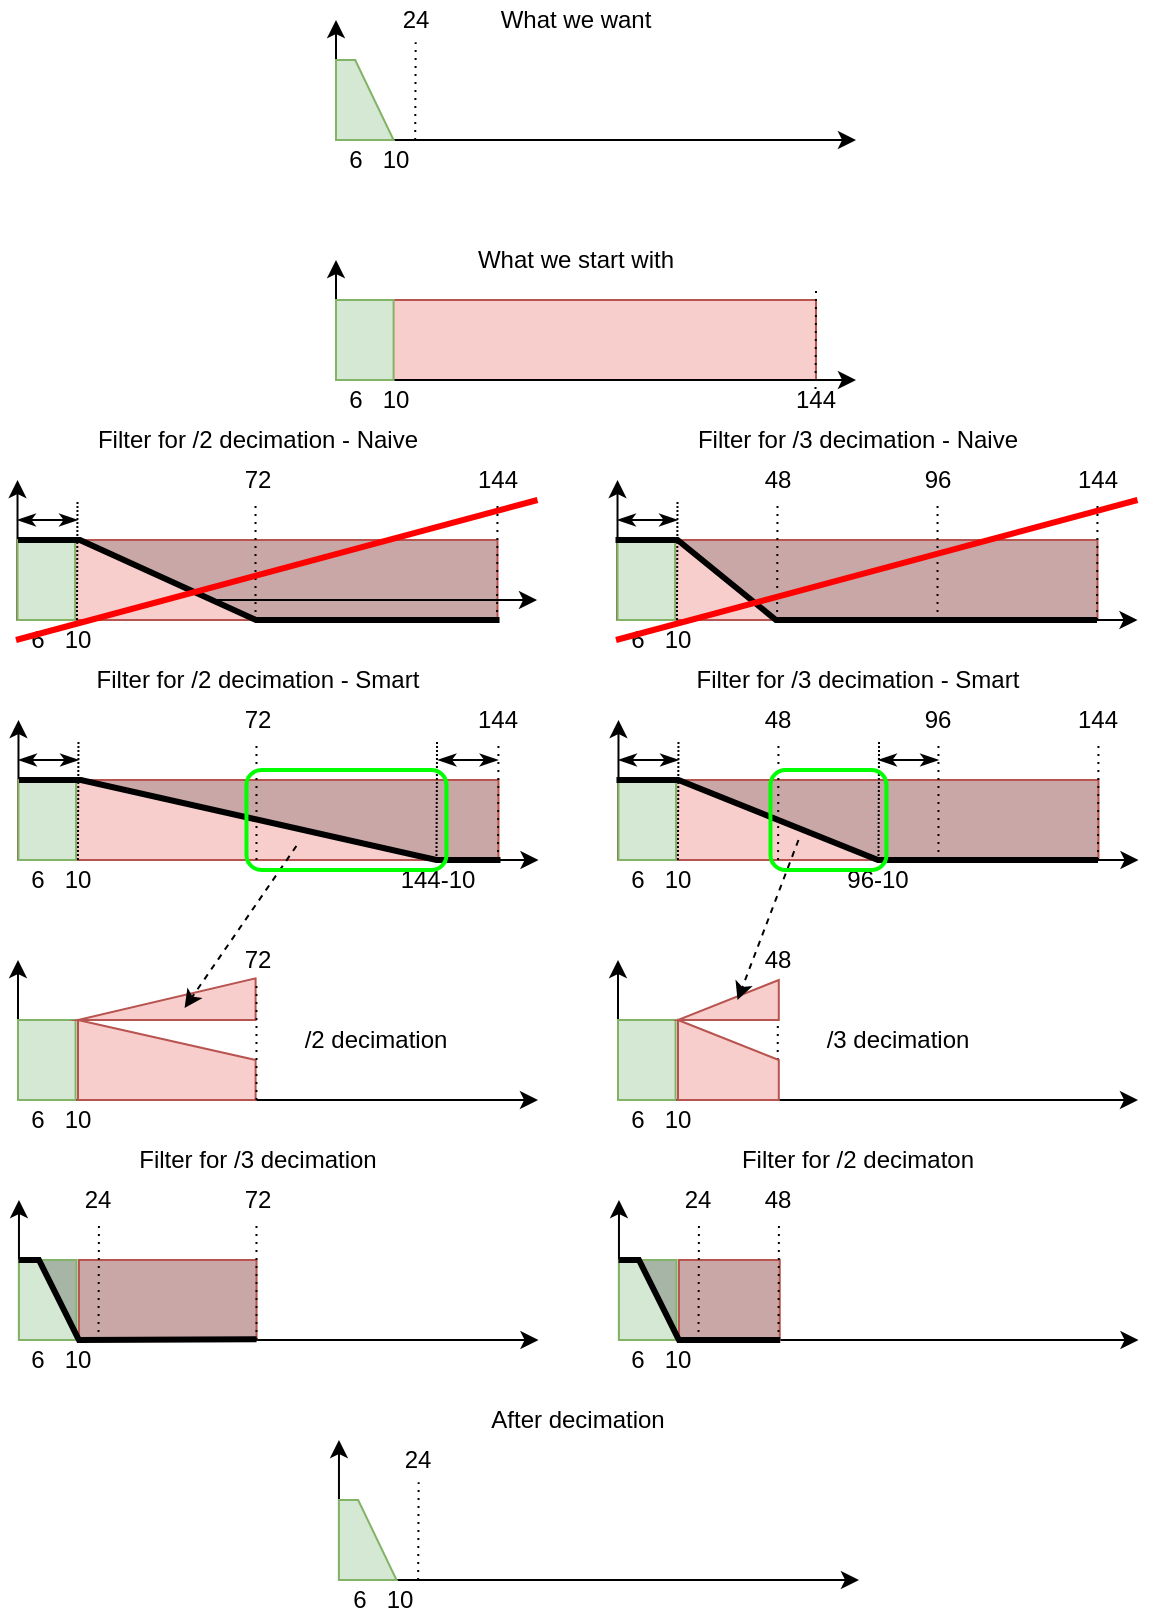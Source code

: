<mxfile version="13.9.9" type="device" pages="2"><diagram name="cascaded_decimation" id="d_g4w45vz-iIlpIW6OAh"><mxGraphModel dx="1106" dy="980" grid="1" gridSize="10" guides="1" tooltips="1" connect="1" arrows="1" fold="1" page="1" pageScale="1" pageWidth="850" pageHeight="1100" math="0" shadow="0"><root><mxCell id="6GJG-RkUjijg-jH8s8od-0"/><mxCell id="6GJG-RkUjijg-jH8s8od-1" parent="6GJG-RkUjijg-jH8s8od-0"/><mxCell id="6GJG-RkUjijg-jH8s8od-2" value="" style="verticalLabelPosition=bottom;verticalAlign=top;html=1;shape=mxgraph.basic.polygon;polyCoords=[[0,0],[0.12,0],[0.12,1],[0,1],[0,1],[0,1],[0,0.75],[0,0.25]];polyline=0;strokeColor=#82b366;fillColor=#A6B5A5;" parent="6GJG-RkUjijg-jH8s8od-1" vertex="1"><mxGeometry x="421.48" y="760" width="240" height="40" as="geometry"/></mxCell><mxCell id="6GJG-RkUjijg-jH8s8od-11" value="" style="verticalLabelPosition=bottom;verticalAlign=top;html=1;shape=mxgraph.basic.polygon;polyCoords=[[0,0],[1,0],[1,1],[0.12,1],[0,1],[0,1],[0,0.75],[0,0.25]];polyline=0;strokeColor=#b85450;fillColor=#C9A7A6;" parent="6GJG-RkUjijg-jH8s8od-1" vertex="1"><mxGeometry x="421.24" y="520" width="240" height="40" as="geometry"/></mxCell><mxCell id="6GJG-RkUjijg-jH8s8od-23" value="" style="endArrow=classic;html=1;exitX=0;exitY=1.001;exitDx=0;exitDy=0;exitPerimeter=0;" parent="6GJG-RkUjijg-jH8s8od-1" source="6GJG-RkUjijg-jH8s8od-27" edge="1"><mxGeometry width="50" height="50" relative="1" as="geometry"><mxPoint x="141" y="680" as="sourcePoint"/><mxPoint x="681" y="680" as="targetPoint"/></mxGeometry></mxCell><mxCell id="6GJG-RkUjijg-jH8s8od-24" value="" style="endArrow=classic;html=1;" parent="6GJG-RkUjijg-jH8s8od-1" edge="1"><mxGeometry width="50" height="50" relative="1" as="geometry"><mxPoint x="421" y="680" as="sourcePoint"/><mxPoint x="421" y="680" as="targetPoint"/></mxGeometry></mxCell><mxCell id="6GJG-RkUjijg-jH8s8od-25" value="" style="endArrow=classic;html=1;strokeWidth=1;" parent="6GJG-RkUjijg-jH8s8od-1" edge="1"><mxGeometry width="50" height="50" relative="1" as="geometry"><mxPoint x="421" y="680" as="sourcePoint"/><mxPoint x="421" y="610" as="targetPoint"/></mxGeometry></mxCell><mxCell id="6GJG-RkUjijg-jH8s8od-26" value="" style="endArrow=none;dashed=1;html=1;dashPattern=1 3;strokeWidth=1;exitX=0.764;exitY=0.972;exitDx=0;exitDy=0;exitPerimeter=0;entryX=0.5;entryY=1;entryDx=0;entryDy=0;" parent="6GJG-RkUjijg-jH8s8od-1" target="6GJG-RkUjijg-jH8s8od-59" edge="1"><mxGeometry width="50" height="50" relative="1" as="geometry"><mxPoint x="500.76" y="680.0" as="sourcePoint"/><mxPoint x="501.0" y="631.12" as="targetPoint"/></mxGeometry></mxCell><mxCell id="6GJG-RkUjijg-jH8s8od-27" value="" style="verticalLabelPosition=bottom;verticalAlign=top;html=1;shape=mxgraph.basic.polygon;polyCoords=[[0,0],[0.12,0],[0.12,1],[0,1],[0,1],[0,1],[0,0.75],[0,0.25]];polyline=0;fillColor=#d5e8d4;strokeColor=#82b366;" parent="6GJG-RkUjijg-jH8s8od-1" vertex="1"><mxGeometry x="421" y="640" width="240" height="40" as="geometry"/></mxCell><mxCell id="6GJG-RkUjijg-jH8s8od-28" value="" style="verticalLabelPosition=bottom;verticalAlign=top;html=1;shape=mxgraph.basic.polygon;polyCoords=[[0,0],[0.21,0.5],[0.21,1],[0,1],[0,1],[0,1],[0,0.75],[0,0.25]];polyline=0;fillColor=#f8cecc;strokeColor=#b85450;" parent="6GJG-RkUjijg-jH8s8od-1" vertex="1"><mxGeometry x="451" y="640" width="240" height="40" as="geometry"/></mxCell><mxCell id="6GJG-RkUjijg-jH8s8od-29" value="" style="endArrow=classic;html=1;exitX=0;exitY=1.001;exitDx=0;exitDy=0;exitPerimeter=0;" parent="6GJG-RkUjijg-jH8s8od-1" source="6GJG-RkUjijg-jH8s8od-37" edge="1"><mxGeometry width="50" height="50" relative="1" as="geometry"><mxPoint x="141.24" y="560" as="sourcePoint"/><mxPoint x="681.24" y="560" as="targetPoint"/></mxGeometry></mxCell><mxCell id="6GJG-RkUjijg-jH8s8od-30" value="144" style="text;html=1;strokeColor=none;fillColor=none;align=center;verticalAlign=middle;whiteSpace=wrap;rounded=0;" parent="6GJG-RkUjijg-jH8s8od-1" vertex="1"><mxGeometry x="641.24" y="480" width="40" height="20" as="geometry"/></mxCell><mxCell id="6GJG-RkUjijg-jH8s8od-31" value="" style="endArrow=classic;html=1;" parent="6GJG-RkUjijg-jH8s8od-1" edge="1"><mxGeometry width="50" height="50" relative="1" as="geometry"><mxPoint x="421.24" y="560" as="sourcePoint"/><mxPoint x="421.24" y="560" as="targetPoint"/></mxGeometry></mxCell><mxCell id="6GJG-RkUjijg-jH8s8od-32" value="6" style="text;html=1;strokeColor=none;fillColor=none;align=center;verticalAlign=middle;whiteSpace=wrap;rounded=0;" parent="6GJG-RkUjijg-jH8s8od-1" vertex="1"><mxGeometry x="421.24" y="560" width="20" height="20" as="geometry"/></mxCell><mxCell id="6GJG-RkUjijg-jH8s8od-33" value="10" style="text;html=1;strokeColor=none;fillColor=none;align=center;verticalAlign=middle;whiteSpace=wrap;rounded=0;" parent="6GJG-RkUjijg-jH8s8od-1" vertex="1"><mxGeometry x="441.24" y="560" width="20" height="20" as="geometry"/></mxCell><mxCell id="6GJG-RkUjijg-jH8s8od-34" value="" style="endArrow=none;dashed=1;html=1;dashPattern=1 3;strokeWidth=1;exitX=0.764;exitY=0.972;exitDx=0;exitDy=0;exitPerimeter=0;entryX=0.5;entryY=1;entryDx=0;entryDy=0;" parent="6GJG-RkUjijg-jH8s8od-1" target="6GJG-RkUjijg-jH8s8od-30" edge="1"><mxGeometry width="50" height="50" relative="1" as="geometry"><mxPoint x="661" y="560.0" as="sourcePoint"/><mxPoint x="661.24" y="511.12" as="targetPoint"/></mxGeometry></mxCell><mxCell id="6GJG-RkUjijg-jH8s8od-35" value="" style="endArrow=classic;html=1;strokeWidth=1;" parent="6GJG-RkUjijg-jH8s8od-1" edge="1"><mxGeometry width="50" height="50" relative="1" as="geometry"><mxPoint x="421.24" y="560" as="sourcePoint"/><mxPoint x="421.24" y="490" as="targetPoint"/></mxGeometry></mxCell><mxCell id="6GJG-RkUjijg-jH8s8od-36" value="" style="verticalLabelPosition=bottom;verticalAlign=top;html=1;shape=mxgraph.basic.polygon;polyCoords=[[0,0],[0.12,0],[0.54,1],[0.12,1],[0,1],[0,1],[0,0.75],[0,0.25]];polyline=0;fillColor=#f8cecc;strokeColor=#b85450;" parent="6GJG-RkUjijg-jH8s8od-1" vertex="1"><mxGeometry x="421.24" y="520" width="240" height="40" as="geometry"/></mxCell><mxCell id="6GJG-RkUjijg-jH8s8od-37" value="" style="verticalLabelPosition=bottom;verticalAlign=top;html=1;shape=mxgraph.basic.polygon;polyCoords=[[0,0],[0.12,0],[0.12,1],[0,1],[0,1],[0,1],[0,0.75],[0,0.25]];polyline=0;fillColor=#d5e8d4;strokeColor=#82b366;" parent="6GJG-RkUjijg-jH8s8od-1" vertex="1"><mxGeometry x="421.24" y="520" width="240" height="40" as="geometry"/></mxCell><mxCell id="6GJG-RkUjijg-jH8s8od-38" value="Filter for /3 decimation - Naive" style="text;html=1;strokeColor=none;fillColor=none;align=center;verticalAlign=middle;whiteSpace=wrap;rounded=0;" parent="6GJG-RkUjijg-jH8s8od-1" vertex="1"><mxGeometry x="421" y="340" width="240" height="20" as="geometry"/></mxCell><mxCell id="6GJG-RkUjijg-jH8s8od-39" value="" style="endArrow=none;dashed=1;html=1;dashPattern=1 3;strokeWidth=1;exitX=0.764;exitY=0.972;exitDx=0;exitDy=0;exitPerimeter=0;entryX=0.5;entryY=1;entryDx=0;entryDy=0;" parent="6GJG-RkUjijg-jH8s8od-1" target="6GJG-RkUjijg-jH8s8od-46" edge="1"><mxGeometry width="50" height="50" relative="1" as="geometry"><mxPoint x="501.04" y="560.0" as="sourcePoint"/><mxPoint x="501.28" y="511.12" as="targetPoint"/></mxGeometry></mxCell><mxCell id="6GJG-RkUjijg-jH8s8od-40" value="" style="endArrow=none;dashed=1;html=1;dashPattern=1 3;strokeWidth=1;exitX=0.764;exitY=0.972;exitDx=0;exitDy=0;exitPerimeter=0;entryX=0.5;entryY=1;entryDx=0;entryDy=0;" parent="6GJG-RkUjijg-jH8s8od-1" target="6GJG-RkUjijg-jH8s8od-45" edge="1"><mxGeometry width="50" height="50" relative="1" as="geometry"><mxPoint x="581.24" y="560.0" as="sourcePoint"/><mxPoint x="581.48" y="511.12" as="targetPoint"/></mxGeometry></mxCell><mxCell id="6GJG-RkUjijg-jH8s8od-41" value="" style="endArrow=classicThin;startArrow=classicThin;html=1;strokeColor=#000000;strokeWidth=1;startFill=1;endFill=1;" parent="6GJG-RkUjijg-jH8s8od-1" edge="1"><mxGeometry width="50" height="50" relative="1" as="geometry"><mxPoint x="421.24" y="510" as="sourcePoint"/><mxPoint x="451.24" y="510" as="targetPoint"/></mxGeometry></mxCell><mxCell id="6GJG-RkUjijg-jH8s8od-42" value="" style="endArrow=none;dashed=1;html=1;dashPattern=1 1;strokeWidth=1;exitX=0.764;exitY=0.972;exitDx=0;exitDy=0;exitPerimeter=0;" parent="6GJG-RkUjijg-jH8s8od-1" edge="1"><mxGeometry width="50" height="50" relative="1" as="geometry"><mxPoint x="450.96" y="560.0" as="sourcePoint"/><mxPoint x="451.24" y="500" as="targetPoint"/></mxGeometry></mxCell><mxCell id="6GJG-RkUjijg-jH8s8od-43" value="" style="endArrow=none;dashed=1;html=1;dashPattern=1 1;strokeWidth=1;exitX=0.764;exitY=0.972;exitDx=0;exitDy=0;exitPerimeter=0;entryX=0.125;entryY=1;entryDx=0;entryDy=0;entryPerimeter=0;" parent="6GJG-RkUjijg-jH8s8od-1" edge="1"><mxGeometry width="50" height="50" relative="1" as="geometry"><mxPoint x="551.24" y="560.0" as="sourcePoint"/><mxPoint x="551.52" y="500" as="targetPoint"/></mxGeometry></mxCell><mxCell id="6GJG-RkUjijg-jH8s8od-44" value="" style="endArrow=classicThin;startArrow=classicThin;html=1;strokeColor=#000000;strokeWidth=1;startFill=1;endFill=1;" parent="6GJG-RkUjijg-jH8s8od-1" edge="1"><mxGeometry width="50" height="50" relative="1" as="geometry"><mxPoint x="551.24" y="510" as="sourcePoint"/><mxPoint x="581.24" y="510" as="targetPoint"/></mxGeometry></mxCell><mxCell id="6GJG-RkUjijg-jH8s8od-45" value="96" style="text;html=1;strokeColor=none;fillColor=none;align=center;verticalAlign=middle;whiteSpace=wrap;rounded=0;" parent="6GJG-RkUjijg-jH8s8od-1" vertex="1"><mxGeometry x="561.24" y="480" width="40" height="20" as="geometry"/></mxCell><mxCell id="6GJG-RkUjijg-jH8s8od-46" value="48" style="text;html=1;strokeColor=none;fillColor=none;align=center;verticalAlign=middle;whiteSpace=wrap;rounded=0;" parent="6GJG-RkUjijg-jH8s8od-1" vertex="1"><mxGeometry x="481.24" y="480" width="40" height="20" as="geometry"/></mxCell><mxCell id="6GJG-RkUjijg-jH8s8od-47" value="" style="verticalLabelPosition=bottom;verticalAlign=top;html=1;shape=mxgraph.basic.polygon;polyCoords=[[0,0],[0.21,0],[0.21,0.5],[0,0],[0,0],[0,0],[0,0],[0,0]];polyline=0;fillColor=#f8cecc;strokeColor=#b85450;flipV=1;" parent="6GJG-RkUjijg-jH8s8od-1" vertex="1"><mxGeometry x="451" y="600" width="240" height="40" as="geometry"/></mxCell><mxCell id="6GJG-RkUjijg-jH8s8od-48" value="/3 decimation" style="text;html=1;strokeColor=none;fillColor=none;align=center;verticalAlign=middle;whiteSpace=wrap;rounded=0;" parent="6GJG-RkUjijg-jH8s8od-1" vertex="1"><mxGeometry x="441" y="640" width="240" height="20" as="geometry"/></mxCell><mxCell id="6GJG-RkUjijg-jH8s8od-49" value="" style="endArrow=classic;html=1;exitX=0;exitY=1.001;exitDx=0;exitDy=0;exitPerimeter=0;" parent="6GJG-RkUjijg-jH8s8od-1" source="6GJG-RkUjijg-jH8s8od-52" edge="1"><mxGeometry width="50" height="50" relative="1" as="geometry"><mxPoint x="141.48" y="800" as="sourcePoint"/><mxPoint x="681.24" y="800" as="targetPoint"/></mxGeometry></mxCell><mxCell id="6GJG-RkUjijg-jH8s8od-50" value="" style="endArrow=classic;html=1;" parent="6GJG-RkUjijg-jH8s8od-1" edge="1"><mxGeometry width="50" height="50" relative="1" as="geometry"><mxPoint x="421.48" y="800" as="sourcePoint"/><mxPoint x="421.48" y="800" as="targetPoint"/></mxGeometry></mxCell><mxCell id="6GJG-RkUjijg-jH8s8od-51" value="" style="endArrow=classic;html=1;strokeWidth=1;" parent="6GJG-RkUjijg-jH8s8od-1" edge="1"><mxGeometry width="50" height="50" relative="1" as="geometry"><mxPoint x="421.48" y="800" as="sourcePoint"/><mxPoint x="421.48" y="730" as="targetPoint"/></mxGeometry></mxCell><mxCell id="6GJG-RkUjijg-jH8s8od-52" value="" style="verticalLabelPosition=bottom;verticalAlign=top;html=1;shape=mxgraph.basic.polygon;polyCoords=[[0,0],[0.04,0],[0.12,1],[0,1],[0,1],[0,1],[0,0.75],[0,0.25]];polyline=0;fillColor=#d5e8d4;strokeColor=#82b366;" parent="6GJG-RkUjijg-jH8s8od-1" vertex="1"><mxGeometry x="421.48" y="760" width="240" height="40" as="geometry"/></mxCell><mxCell id="6GJG-RkUjijg-jH8s8od-53" value="" style="verticalLabelPosition=bottom;verticalAlign=top;html=1;shape=mxgraph.basic.polygon;polyCoords=[[0,0],[0.21,0],[0.21,1],[0,1],[0,1],[0,1],[0,0.75],[0,0.25]];polyline=0;strokeColor=#b85450;fillColor=#C9A7A6;" parent="6GJG-RkUjijg-jH8s8od-1" vertex="1"><mxGeometry x="451.48" y="760" width="240" height="40" as="geometry"/></mxCell><mxCell id="6GJG-RkUjijg-jH8s8od-54" value="" style="endArrow=none;html=1;strokeColor=#000000;strokeWidth=3;jumpStyle=none;rounded=0;" parent="6GJG-RkUjijg-jH8s8od-1" edge="1"><mxGeometry width="50" height="50" relative="1" as="geometry"><mxPoint x="420.24" y="520" as="sourcePoint"/><mxPoint x="661" y="560" as="targetPoint"/><Array as="points"><mxPoint x="451.24" y="520"/><mxPoint x="551" y="560"/></Array></mxGeometry></mxCell><mxCell id="6GJG-RkUjijg-jH8s8od-55" value="96-10" style="text;html=1;strokeColor=none;fillColor=none;align=center;verticalAlign=middle;whiteSpace=wrap;rounded=0;" parent="6GJG-RkUjijg-jH8s8od-1" vertex="1"><mxGeometry x="521.24" y="560" width="60" height="20" as="geometry"/></mxCell><mxCell id="6GJG-RkUjijg-jH8s8od-56" value="" style="endArrow=classic;html=1;dashed=1;strokeColor=#000000;strokeWidth=1;exitX=0.375;exitY=0.75;exitDx=0;exitDy=0;exitPerimeter=0;entryX=0.124;entryY=0.25;entryDx=0;entryDy=0;entryPerimeter=0;" parent="6GJG-RkUjijg-jH8s8od-1" source="6GJG-RkUjijg-jH8s8od-36" target="6GJG-RkUjijg-jH8s8od-47" edge="1"><mxGeometry width="50" height="50" relative="1" as="geometry"><mxPoint x="521.24" y="570" as="sourcePoint"/><mxPoint x="491" y="620" as="targetPoint"/></mxGeometry></mxCell><mxCell id="6GJG-RkUjijg-jH8s8od-57" value="6" style="text;html=1;strokeColor=none;fillColor=none;align=center;verticalAlign=middle;whiteSpace=wrap;rounded=0;" parent="6GJG-RkUjijg-jH8s8od-1" vertex="1"><mxGeometry x="421" y="680" width="20" height="20" as="geometry"/></mxCell><mxCell id="6GJG-RkUjijg-jH8s8od-58" value="10" style="text;html=1;strokeColor=none;fillColor=none;align=center;verticalAlign=middle;whiteSpace=wrap;rounded=0;" parent="6GJG-RkUjijg-jH8s8od-1" vertex="1"><mxGeometry x="441" y="680" width="20" height="20" as="geometry"/></mxCell><mxCell id="6GJG-RkUjijg-jH8s8od-59" value="48" style="text;html=1;strokeColor=none;fillColor=none;align=center;verticalAlign=middle;whiteSpace=wrap;rounded=0;" parent="6GJG-RkUjijg-jH8s8od-1" vertex="1"><mxGeometry x="481" y="600" width="40" height="20" as="geometry"/></mxCell><mxCell id="6GJG-RkUjijg-jH8s8od-60" value="6" style="text;html=1;strokeColor=none;fillColor=none;align=center;verticalAlign=middle;whiteSpace=wrap;rounded=0;" parent="6GJG-RkUjijg-jH8s8od-1" vertex="1"><mxGeometry x="421.48" y="800" width="20" height="20" as="geometry"/></mxCell><mxCell id="6GJG-RkUjijg-jH8s8od-61" value="10" style="text;html=1;strokeColor=none;fillColor=none;align=center;verticalAlign=middle;whiteSpace=wrap;rounded=0;" parent="6GJG-RkUjijg-jH8s8od-1" vertex="1"><mxGeometry x="441.48" y="800" width="20" height="20" as="geometry"/></mxCell><mxCell id="6GJG-RkUjijg-jH8s8od-62" value="" style="endArrow=none;dashed=1;html=1;dashPattern=1 3;strokeWidth=1;exitX=0.764;exitY=0.972;exitDx=0;exitDy=0;exitPerimeter=0;" parent="6GJG-RkUjijg-jH8s8od-1" edge="1"><mxGeometry width="50" height="50" relative="1" as="geometry"><mxPoint x="501.24" y="800.0" as="sourcePoint"/><mxPoint x="501.48" y="740" as="targetPoint"/></mxGeometry></mxCell><mxCell id="6GJG-RkUjijg-jH8s8od-63" value="48" style="text;html=1;strokeColor=none;fillColor=none;align=center;verticalAlign=middle;whiteSpace=wrap;rounded=0;" parent="6GJG-RkUjijg-jH8s8od-1" vertex="1"><mxGeometry x="481.48" y="720" width="40" height="20" as="geometry"/></mxCell><mxCell id="6GJG-RkUjijg-jH8s8od-64" value="" style="endArrow=none;dashed=1;html=1;dashPattern=1 3;strokeWidth=1;exitX=0.764;exitY=0.972;exitDx=0;exitDy=0;exitPerimeter=0;" parent="6GJG-RkUjijg-jH8s8od-1" edge="1"><mxGeometry width="50" height="50" relative="1" as="geometry"><mxPoint x="461.24" y="800.0" as="sourcePoint"/><mxPoint x="461.48" y="740" as="targetPoint"/></mxGeometry></mxCell><mxCell id="6GJG-RkUjijg-jH8s8od-65" value="24" style="text;html=1;strokeColor=none;fillColor=none;align=center;verticalAlign=middle;whiteSpace=wrap;rounded=0;" parent="6GJG-RkUjijg-jH8s8od-1" vertex="1"><mxGeometry x="441.48" y="720" width="40" height="20" as="geometry"/></mxCell><mxCell id="6GJG-RkUjijg-jH8s8od-66" value="" style="endArrow=none;html=1;strokeColor=#000000;strokeWidth=3;entryX=-0.001;entryY=0.001;entryDx=0;entryDy=0;entryPerimeter=0;rounded=0;exitX=0.211;exitY=1;exitDx=0;exitDy=0;exitPerimeter=0;" parent="6GJG-RkUjijg-jH8s8od-1" source="6GJG-RkUjijg-jH8s8od-53" target="6GJG-RkUjijg-jH8s8od-52" edge="1"><mxGeometry width="50" height="50" relative="1" as="geometry"><mxPoint x="491.48" y="810" as="sourcePoint"/><mxPoint x="361.48" y="750" as="targetPoint"/><Array as="points"><mxPoint x="451.48" y="800"/><mxPoint x="431.48" y="760"/></Array></mxGeometry></mxCell><mxCell id="6GJG-RkUjijg-jH8s8od-67" value="Filter for /2 decimaton" style="text;html=1;strokeColor=none;fillColor=none;align=center;verticalAlign=middle;whiteSpace=wrap;rounded=0;" parent="6GJG-RkUjijg-jH8s8od-1" vertex="1"><mxGeometry x="421.48" y="700" width="240" height="20" as="geometry"/></mxCell><mxCell id="6GJG-RkUjijg-jH8s8od-77" value="" style="verticalLabelPosition=bottom;verticalAlign=top;html=1;shape=mxgraph.basic.polygon;polyCoords=[[0,0],[0.12,0],[0.12,1],[0,1],[0,1],[0,1],[0,0.75],[0,0.25]];polyline=0;strokeColor=#82b366;fillColor=#A6B5A5;" parent="6GJG-RkUjijg-jH8s8od-1" vertex="1"><mxGeometry x="121.48" y="760" width="240" height="40" as="geometry"/></mxCell><mxCell id="6GJG-RkUjijg-jH8s8od-78" value="" style="verticalLabelPosition=bottom;verticalAlign=top;html=1;shape=mxgraph.basic.polygon;polyCoords=[[0,0],[1,0],[1,1],[1,1],[0,1],[0,1],[0,0.75],[0,0.25]];polyline=0;fillColor=#f8cecc;strokeColor=#b85450;" parent="6GJG-RkUjijg-jH8s8od-1" vertex="1"><mxGeometry x="280" y="280" width="240" height="40" as="geometry"/></mxCell><mxCell id="6GJG-RkUjijg-jH8s8od-79" value="" style="endArrow=classic;html=1;exitX=0;exitY=1.001;exitDx=0;exitDy=0;exitPerimeter=0;entryX=1;entryY=0;entryDx=0;entryDy=0;" parent="6GJG-RkUjijg-jH8s8od-1" source="6GJG-RkUjijg-jH8s8od-87" target="6GJG-RkUjijg-jH8s8od-80" edge="1"><mxGeometry width="50" height="50" relative="1" as="geometry"><mxPoint x="-1.066e-14" y="320" as="sourcePoint"/><mxPoint x="560" y="320" as="targetPoint"/></mxGeometry></mxCell><mxCell id="6GJG-RkUjijg-jH8s8od-80" value="144" style="text;html=1;strokeColor=none;fillColor=none;align=center;verticalAlign=middle;whiteSpace=wrap;rounded=0;" parent="6GJG-RkUjijg-jH8s8od-1" vertex="1"><mxGeometry x="500" y="320" width="40" height="20" as="geometry"/></mxCell><mxCell id="6GJG-RkUjijg-jH8s8od-81" value="" style="endArrow=classic;html=1;" parent="6GJG-RkUjijg-jH8s8od-1" edge="1"><mxGeometry width="50" height="50" relative="1" as="geometry"><mxPoint x="280" y="320" as="sourcePoint"/><mxPoint x="280" y="320" as="targetPoint"/></mxGeometry></mxCell><mxCell id="6GJG-RkUjijg-jH8s8od-82" value="6" style="text;html=1;strokeColor=none;fillColor=none;align=center;verticalAlign=middle;whiteSpace=wrap;rounded=0;" parent="6GJG-RkUjijg-jH8s8od-1" vertex="1"><mxGeometry x="280" y="320" width="20" height="20" as="geometry"/></mxCell><mxCell id="6GJG-RkUjijg-jH8s8od-83" value="10" style="text;html=1;strokeColor=none;fillColor=none;align=center;verticalAlign=middle;whiteSpace=wrap;rounded=0;" parent="6GJG-RkUjijg-jH8s8od-1" vertex="1"><mxGeometry x="300" y="320" width="20" height="20" as="geometry"/></mxCell><mxCell id="6GJG-RkUjijg-jH8s8od-84" value="" style="endArrow=none;dashed=1;html=1;dashPattern=1 3;strokeWidth=1;exitX=0.764;exitY=0.972;exitDx=0;exitDy=0;exitPerimeter=0;" parent="6GJG-RkUjijg-jH8s8od-1" edge="1"><mxGeometry width="50" height="50" relative="1" as="geometry"><mxPoint x="519.76" y="324.44" as="sourcePoint"/><mxPoint x="520" y="275.56" as="targetPoint"/></mxGeometry></mxCell><mxCell id="6GJG-RkUjijg-jH8s8od-85" value="" style="endArrow=classic;html=1;strokeWidth=1;" parent="6GJG-RkUjijg-jH8s8od-1" edge="1"><mxGeometry width="50" height="50" relative="1" as="geometry"><mxPoint x="280" y="320" as="sourcePoint"/><mxPoint x="280" y="260" as="targetPoint"/></mxGeometry></mxCell><mxCell id="6GJG-RkUjijg-jH8s8od-86" value="" style="verticalLabelPosition=bottom;verticalAlign=top;html=1;shape=mxgraph.basic.polygon;polyCoords=[[0,0],[1,0],[1,1],[0.12,1],[0,1],[0,1],[0,0.75],[0,0.25]];polyline=0;strokeColor=#b85450;fillColor=#C9A7A6;" parent="6GJG-RkUjijg-jH8s8od-1" vertex="1"><mxGeometry x="121.24" y="520" width="240" height="40" as="geometry"/></mxCell><mxCell id="6GJG-RkUjijg-jH8s8od-87" value="" style="verticalLabelPosition=bottom;verticalAlign=top;html=1;shape=mxgraph.basic.polygon;polyCoords=[[0,0],[0.12,0],[0.12,1],[0,1],[0,1],[0,1],[0,0.75],[0,0.25]];polyline=0;fillColor=#d5e8d4;strokeColor=#82b366;" parent="6GJG-RkUjijg-jH8s8od-1" vertex="1"><mxGeometry x="280" y="280" width="240" height="40" as="geometry"/></mxCell><mxCell id="6GJG-RkUjijg-jH8s8od-88" value="" style="endArrow=classic;html=1;exitX=0;exitY=1.001;exitDx=0;exitDy=0;exitPerimeter=0;" parent="6GJG-RkUjijg-jH8s8od-1" source="6GJG-RkUjijg-jH8s8od-94" edge="1"><mxGeometry width="50" height="50" relative="1" as="geometry"><mxPoint x="-1.066e-14" y="200" as="sourcePoint"/><mxPoint x="540" y="200" as="targetPoint"/></mxGeometry></mxCell><mxCell id="6GJG-RkUjijg-jH8s8od-89" value="" style="endArrow=classic;html=1;" parent="6GJG-RkUjijg-jH8s8od-1" edge="1"><mxGeometry width="50" height="50" relative="1" as="geometry"><mxPoint x="280" y="200" as="sourcePoint"/><mxPoint x="280" y="200" as="targetPoint"/></mxGeometry></mxCell><mxCell id="6GJG-RkUjijg-jH8s8od-90" value="6" style="text;html=1;strokeColor=none;fillColor=none;align=center;verticalAlign=middle;whiteSpace=wrap;rounded=0;" parent="6GJG-RkUjijg-jH8s8od-1" vertex="1"><mxGeometry x="280" y="200" width="20" height="20" as="geometry"/></mxCell><mxCell id="6GJG-RkUjijg-jH8s8od-91" value="10" style="text;html=1;strokeColor=none;fillColor=none;align=center;verticalAlign=middle;whiteSpace=wrap;rounded=0;" parent="6GJG-RkUjijg-jH8s8od-1" vertex="1"><mxGeometry x="300" y="200" width="20" height="20" as="geometry"/></mxCell><mxCell id="6GJG-RkUjijg-jH8s8od-92" value="" style="endArrow=classic;html=1;strokeWidth=1;entryX=0;entryY=0.5;entryDx=0;entryDy=0;" parent="6GJG-RkUjijg-jH8s8od-1" target="6GJG-RkUjijg-jH8s8od-97" edge="1"><mxGeometry width="50" height="50" relative="1" as="geometry"><mxPoint x="280" y="200" as="sourcePoint"/><mxPoint x="280" y="140" as="targetPoint"/></mxGeometry></mxCell><mxCell id="6GJG-RkUjijg-jH8s8od-93" value="24" style="text;html=1;strokeColor=none;fillColor=none;align=center;verticalAlign=middle;whiteSpace=wrap;rounded=0;" parent="6GJG-RkUjijg-jH8s8od-1" vertex="1"><mxGeometry x="300" y="130" width="40" height="20" as="geometry"/></mxCell><mxCell id="6GJG-RkUjijg-jH8s8od-94" value="" style="verticalLabelPosition=bottom;verticalAlign=top;html=1;shape=mxgraph.basic.polygon;polyCoords=[[0,0],[0.04,0],[0.12,1],[0,1],[0,1],[0,1],[0,0.75],[0,0.25]];polyline=0;fillColor=#d5e8d4;strokeColor=#82b366;" parent="6GJG-RkUjijg-jH8s8od-1" vertex="1"><mxGeometry x="280" y="160" width="240" height="40" as="geometry"/></mxCell><mxCell id="6GJG-RkUjijg-jH8s8od-95" value="" style="endArrow=none;dashed=1;html=1;dashPattern=1 3;strokeWidth=1;exitX=0.764;exitY=0.972;exitDx=0;exitDy=0;exitPerimeter=0;" parent="6GJG-RkUjijg-jH8s8od-1" edge="1"><mxGeometry width="50" height="50" relative="1" as="geometry"><mxPoint x="319.6" y="200.0" as="sourcePoint"/><mxPoint x="319.84" y="151.12" as="targetPoint"/></mxGeometry></mxCell><mxCell id="6GJG-RkUjijg-jH8s8od-96" value="What we start with" style="text;html=1;strokeColor=none;fillColor=none;align=center;verticalAlign=middle;whiteSpace=wrap;rounded=0;" parent="6GJG-RkUjijg-jH8s8od-1" vertex="1"><mxGeometry x="280" y="250" width="240" height="20" as="geometry"/></mxCell><mxCell id="6GJG-RkUjijg-jH8s8od-97" value="What we want" style="text;html=1;strokeColor=none;fillColor=none;align=center;verticalAlign=middle;whiteSpace=wrap;rounded=0;" parent="6GJG-RkUjijg-jH8s8od-1" vertex="1"><mxGeometry x="280" y="130" width="240" height="20" as="geometry"/></mxCell><mxCell id="6GJG-RkUjijg-jH8s8od-98" value="" style="endArrow=classic;html=1;exitX=0;exitY=1.001;exitDx=0;exitDy=0;exitPerimeter=0;" parent="6GJG-RkUjijg-jH8s8od-1" source="6GJG-RkUjijg-jH8s8od-101" edge="1"><mxGeometry width="50" height="50" relative="1" as="geometry"><mxPoint x="-159" y="680" as="sourcePoint"/><mxPoint x="381" y="680" as="targetPoint"/></mxGeometry></mxCell><mxCell id="6GJG-RkUjijg-jH8s8od-99" value="" style="endArrow=classic;html=1;" parent="6GJG-RkUjijg-jH8s8od-1" edge="1"><mxGeometry width="50" height="50" relative="1" as="geometry"><mxPoint x="121.0" y="680" as="sourcePoint"/><mxPoint x="121.0" y="680" as="targetPoint"/></mxGeometry></mxCell><mxCell id="6GJG-RkUjijg-jH8s8od-100" value="" style="endArrow=classic;html=1;strokeWidth=1;" parent="6GJG-RkUjijg-jH8s8od-1" edge="1"><mxGeometry width="50" height="50" relative="1" as="geometry"><mxPoint x="121.0" y="680" as="sourcePoint"/><mxPoint x="121.0" y="610" as="targetPoint"/></mxGeometry></mxCell><mxCell id="6GJG-RkUjijg-jH8s8od-101" value="" style="verticalLabelPosition=bottom;verticalAlign=top;html=1;shape=mxgraph.basic.polygon;polyCoords=[[0,0],[0.12,0],[0.12,1],[0,1],[0,1],[0,1],[0,0.75],[0,0.25]];polyline=0;fillColor=#d5e8d4;strokeColor=#82b366;" parent="6GJG-RkUjijg-jH8s8od-1" vertex="1"><mxGeometry x="121.0" y="640" width="240" height="40" as="geometry"/></mxCell><mxCell id="6GJG-RkUjijg-jH8s8od-102" value="" style="verticalLabelPosition=bottom;verticalAlign=top;html=1;shape=mxgraph.basic.polygon;polyCoords=[[0,0],[0.37,0.5],[0.37,1],[0,1],[0,1],[0,1],[0,0.75],[0,0.25]];polyline=0;fillColor=#f8cecc;strokeColor=#b85450;" parent="6GJG-RkUjijg-jH8s8od-1" vertex="1"><mxGeometry x="151" y="640" width="240" height="40" as="geometry"/></mxCell><mxCell id="6GJG-RkUjijg-jH8s8od-103" value="" style="endArrow=classic;html=1;exitX=0;exitY=1.001;exitDx=0;exitDy=0;exitPerimeter=0;" parent="6GJG-RkUjijg-jH8s8od-1" source="6GJG-RkUjijg-jH8s8od-111" edge="1"><mxGeometry width="50" height="50" relative="1" as="geometry"><mxPoint x="-158.76" y="560" as="sourcePoint"/><mxPoint x="381.24" y="560" as="targetPoint"/></mxGeometry></mxCell><mxCell id="6GJG-RkUjijg-jH8s8od-104" value="144" style="text;html=1;strokeColor=none;fillColor=none;align=center;verticalAlign=middle;whiteSpace=wrap;rounded=0;" parent="6GJG-RkUjijg-jH8s8od-1" vertex="1"><mxGeometry x="341.24" y="480" width="40" height="20" as="geometry"/></mxCell><mxCell id="6GJG-RkUjijg-jH8s8od-105" value="" style="endArrow=classic;html=1;" parent="6GJG-RkUjijg-jH8s8od-1" edge="1"><mxGeometry width="50" height="50" relative="1" as="geometry"><mxPoint x="121.24" y="560" as="sourcePoint"/><mxPoint x="121.24" y="560" as="targetPoint"/></mxGeometry></mxCell><mxCell id="6GJG-RkUjijg-jH8s8od-106" value="6" style="text;html=1;strokeColor=none;fillColor=none;align=center;verticalAlign=middle;whiteSpace=wrap;rounded=0;" parent="6GJG-RkUjijg-jH8s8od-1" vertex="1"><mxGeometry x="121.24" y="560" width="20" height="20" as="geometry"/></mxCell><mxCell id="6GJG-RkUjijg-jH8s8od-107" value="10" style="text;html=1;strokeColor=none;fillColor=none;align=center;verticalAlign=middle;whiteSpace=wrap;rounded=0;" parent="6GJG-RkUjijg-jH8s8od-1" vertex="1"><mxGeometry x="141.24" y="560" width="20" height="20" as="geometry"/></mxCell><mxCell id="6GJG-RkUjijg-jH8s8od-108" value="" style="endArrow=none;dashed=1;html=1;dashPattern=1 3;strokeWidth=1;exitX=0.764;exitY=0.972;exitDx=0;exitDy=0;exitPerimeter=0;entryX=0.5;entryY=1;entryDx=0;entryDy=0;" parent="6GJG-RkUjijg-jH8s8od-1" target="6GJG-RkUjijg-jH8s8od-104" edge="1"><mxGeometry width="50" height="50" relative="1" as="geometry"><mxPoint x="361" y="560.0" as="sourcePoint"/><mxPoint x="361.24" y="511.12" as="targetPoint"/></mxGeometry></mxCell><mxCell id="6GJG-RkUjijg-jH8s8od-109" value="" style="endArrow=classic;html=1;strokeWidth=1;" parent="6GJG-RkUjijg-jH8s8od-1" edge="1"><mxGeometry width="50" height="50" relative="1" as="geometry"><mxPoint x="121.24" y="560" as="sourcePoint"/><mxPoint x="121.24" y="490" as="targetPoint"/></mxGeometry></mxCell><mxCell id="6GJG-RkUjijg-jH8s8od-110" value="" style="verticalLabelPosition=bottom;verticalAlign=top;html=1;shape=mxgraph.basic.polygon;polyCoords=[[0,0],[0.12,0],[0.87,1],[0.12,1],[0,1],[0,1],[0,0.75],[0,0.25]];polyline=0;fillColor=#f8cecc;strokeColor=#b85450;" parent="6GJG-RkUjijg-jH8s8od-1" vertex="1"><mxGeometry x="121.24" y="520" width="240" height="40" as="geometry"/></mxCell><mxCell id="6GJG-RkUjijg-jH8s8od-111" value="" style="verticalLabelPosition=bottom;verticalAlign=top;html=1;shape=mxgraph.basic.polygon;polyCoords=[[0,0],[0.12,0],[0.12,1],[0,1],[0,1],[0,1],[0,0.75],[0,0.25]];polyline=0;fillColor=#d5e8d4;strokeColor=#82b366;" parent="6GJG-RkUjijg-jH8s8od-1" vertex="1"><mxGeometry x="121.24" y="520" width="240" height="40" as="geometry"/></mxCell><mxCell id="6GJG-RkUjijg-jH8s8od-112" value="Filter for /2 decimation - Naive" style="text;html=1;strokeColor=none;fillColor=none;align=center;verticalAlign=middle;whiteSpace=wrap;rounded=0;" parent="6GJG-RkUjijg-jH8s8od-1" vertex="1"><mxGeometry x="121" y="340" width="240" height="20" as="geometry"/></mxCell><mxCell id="6GJG-RkUjijg-jH8s8od-113" value="" style="endArrow=none;dashed=1;html=1;dashPattern=1 3;strokeWidth=1;entryX=0.469;entryY=1;entryDx=0;entryDy=0;entryPerimeter=0;" parent="6GJG-RkUjijg-jH8s8od-1" target="6GJG-RkUjijg-jH8s8od-118" edge="1"><mxGeometry width="50" height="50" relative="1" as="geometry"><mxPoint x="240.24" y="560" as="sourcePoint"/><mxPoint x="240.24" y="510" as="targetPoint"/></mxGeometry></mxCell><mxCell id="6GJG-RkUjijg-jH8s8od-114" value="" style="endArrow=classicThin;startArrow=classicThin;html=1;strokeColor=#000000;strokeWidth=1;startFill=1;endFill=1;" parent="6GJG-RkUjijg-jH8s8od-1" edge="1"><mxGeometry width="50" height="50" relative="1" as="geometry"><mxPoint x="121.24" y="510" as="sourcePoint"/><mxPoint x="151.24" y="510" as="targetPoint"/></mxGeometry></mxCell><mxCell id="6GJG-RkUjijg-jH8s8od-115" value="" style="endArrow=none;dashed=1;html=1;dashPattern=1 1;strokeWidth=1;exitX=0.764;exitY=0.972;exitDx=0;exitDy=0;exitPerimeter=0;" parent="6GJG-RkUjijg-jH8s8od-1" edge="1"><mxGeometry width="50" height="50" relative="1" as="geometry"><mxPoint x="150.96" y="560.0" as="sourcePoint"/><mxPoint x="151.24" y="500" as="targetPoint"/></mxGeometry></mxCell><mxCell id="6GJG-RkUjijg-jH8s8od-116" value="" style="endArrow=none;dashed=1;html=1;dashPattern=1 1;strokeWidth=1;exitX=0.764;exitY=0.972;exitDx=0;exitDy=0;exitPerimeter=0;entryX=0.125;entryY=1;entryDx=0;entryDy=0;entryPerimeter=0;" parent="6GJG-RkUjijg-jH8s8od-1" edge="1"><mxGeometry width="50" height="50" relative="1" as="geometry"><mxPoint x="330.24" y="560.0" as="sourcePoint"/><mxPoint x="330.52" y="500" as="targetPoint"/></mxGeometry></mxCell><mxCell id="6GJG-RkUjijg-jH8s8od-117" value="" style="endArrow=classicThin;startArrow=classicThin;html=1;strokeColor=#000000;strokeWidth=1;startFill=1;endFill=1;" parent="6GJG-RkUjijg-jH8s8od-1" edge="1"><mxGeometry width="50" height="50" relative="1" as="geometry"><mxPoint x="331" y="510" as="sourcePoint"/><mxPoint x="361" y="510" as="targetPoint"/></mxGeometry></mxCell><mxCell id="6GJG-RkUjijg-jH8s8od-118" value="72" style="text;html=1;strokeColor=none;fillColor=none;align=center;verticalAlign=middle;whiteSpace=wrap;rounded=0;" parent="6GJG-RkUjijg-jH8s8od-1" vertex="1"><mxGeometry x="221.48" y="480" width="40" height="20" as="geometry"/></mxCell><mxCell id="6GJG-RkUjijg-jH8s8od-119" value="" style="verticalLabelPosition=bottom;verticalAlign=top;html=1;shape=mxgraph.basic.polygon;polyCoords=[[0,0],[0.37,0],[0.37,0.52],[0,0],[0,0],[0,0],[0,0],[0,0]];polyline=0;fillColor=#f8cecc;strokeColor=#b85450;flipV=1;" parent="6GJG-RkUjijg-jH8s8od-1" vertex="1"><mxGeometry x="151" y="600" width="240" height="40" as="geometry"/></mxCell><mxCell id="6GJG-RkUjijg-jH8s8od-120" value="/2 decimation" style="text;html=1;strokeColor=none;fillColor=none;align=center;verticalAlign=middle;whiteSpace=wrap;rounded=0;" parent="6GJG-RkUjijg-jH8s8od-1" vertex="1"><mxGeometry x="180.24" y="640" width="240" height="20" as="geometry"/></mxCell><mxCell id="6GJG-RkUjijg-jH8s8od-121" value="" style="endArrow=classic;html=1;exitX=0;exitY=1.001;exitDx=0;exitDy=0;exitPerimeter=0;" parent="6GJG-RkUjijg-jH8s8od-1" source="6GJG-RkUjijg-jH8s8od-124" edge="1"><mxGeometry width="50" height="50" relative="1" as="geometry"><mxPoint x="-158.52" y="800" as="sourcePoint"/><mxPoint x="381.24" y="800" as="targetPoint"/></mxGeometry></mxCell><mxCell id="6GJG-RkUjijg-jH8s8od-122" value="" style="endArrow=classic;html=1;" parent="6GJG-RkUjijg-jH8s8od-1" edge="1"><mxGeometry width="50" height="50" relative="1" as="geometry"><mxPoint x="121.48" y="800" as="sourcePoint"/><mxPoint x="121.48" y="800" as="targetPoint"/></mxGeometry></mxCell><mxCell id="6GJG-RkUjijg-jH8s8od-123" value="" style="endArrow=classic;html=1;strokeWidth=1;" parent="6GJG-RkUjijg-jH8s8od-1" edge="1"><mxGeometry width="50" height="50" relative="1" as="geometry"><mxPoint x="121.48" y="800" as="sourcePoint"/><mxPoint x="121.48" y="730" as="targetPoint"/></mxGeometry></mxCell><mxCell id="6GJG-RkUjijg-jH8s8od-124" value="" style="verticalLabelPosition=bottom;verticalAlign=top;html=1;shape=mxgraph.basic.polygon;polyCoords=[[0,0],[0.04,0],[0.12,1],[0,1],[0,1],[0,1],[0,0.75],[0,0.25]];polyline=0;fillColor=#d5e8d4;strokeColor=#82b366;" parent="6GJG-RkUjijg-jH8s8od-1" vertex="1"><mxGeometry x="121.48" y="760" width="240" height="40" as="geometry"/></mxCell><mxCell id="6GJG-RkUjijg-jH8s8od-125" value="" style="verticalLabelPosition=bottom;verticalAlign=top;html=1;shape=mxgraph.basic.polygon;polyCoords=[[0,0],[0.37,0],[0.37,0.99],[0,1],[0,1],[0,1],[0,0.75],[0,0.25]];polyline=0;strokeColor=#b85450;fillColor=#C9A7A6;" parent="6GJG-RkUjijg-jH8s8od-1" vertex="1"><mxGeometry x="151.48" y="760" width="240" height="40" as="geometry"/></mxCell><mxCell id="6GJG-RkUjijg-jH8s8od-126" value="" style="endArrow=none;html=1;strokeColor=#000000;strokeWidth=3;jumpStyle=none;rounded=0;" parent="6GJG-RkUjijg-jH8s8od-1" edge="1"><mxGeometry width="50" height="50" relative="1" as="geometry"><mxPoint x="121.48" y="520" as="sourcePoint"/><mxPoint x="362.24" y="560" as="targetPoint"/><Array as="points"><mxPoint x="152.48" y="520"/><mxPoint x="330.24" y="560"/></Array></mxGeometry></mxCell><mxCell id="6GJG-RkUjijg-jH8s8od-127" value="144-10" style="text;html=1;strokeColor=none;fillColor=none;align=center;verticalAlign=middle;whiteSpace=wrap;rounded=0;" parent="6GJG-RkUjijg-jH8s8od-1" vertex="1"><mxGeometry x="301" y="560" width="60" height="20" as="geometry"/></mxCell><mxCell id="6GJG-RkUjijg-jH8s8od-128" value="" style="endArrow=classic;html=1;dashed=1;strokeColor=#000000;strokeWidth=1;entryX=0.222;entryY=0.15;entryDx=0;entryDy=0;entryPerimeter=0;exitX=0.579;exitY=0.825;exitDx=0;exitDy=0;exitPerimeter=0;" parent="6GJG-RkUjijg-jH8s8od-1" source="6GJG-RkUjijg-jH8s8od-110" target="6GJG-RkUjijg-jH8s8od-119" edge="1"><mxGeometry width="50" height="50" relative="1" as="geometry"><mxPoint x="221.24" y="570" as="sourcePoint"/><mxPoint x="191" y="620" as="targetPoint"/></mxGeometry></mxCell><mxCell id="6GJG-RkUjijg-jH8s8od-129" value="6" style="text;html=1;strokeColor=none;fillColor=none;align=center;verticalAlign=middle;whiteSpace=wrap;rounded=0;" parent="6GJG-RkUjijg-jH8s8od-1" vertex="1"><mxGeometry x="121.0" y="680" width="20" height="20" as="geometry"/></mxCell><mxCell id="6GJG-RkUjijg-jH8s8od-130" value="10" style="text;html=1;strokeColor=none;fillColor=none;align=center;verticalAlign=middle;whiteSpace=wrap;rounded=0;" parent="6GJG-RkUjijg-jH8s8od-1" vertex="1"><mxGeometry x="141" y="680" width="20" height="20" as="geometry"/></mxCell><mxCell id="6GJG-RkUjijg-jH8s8od-131" value="6" style="text;html=1;strokeColor=none;fillColor=none;align=center;verticalAlign=middle;whiteSpace=wrap;rounded=0;" parent="6GJG-RkUjijg-jH8s8od-1" vertex="1"><mxGeometry x="121.48" y="800" width="20" height="20" as="geometry"/></mxCell><mxCell id="6GJG-RkUjijg-jH8s8od-132" value="10" style="text;html=1;strokeColor=none;fillColor=none;align=center;verticalAlign=middle;whiteSpace=wrap;rounded=0;" parent="6GJG-RkUjijg-jH8s8od-1" vertex="1"><mxGeometry x="141.48" y="800" width="20" height="20" as="geometry"/></mxCell><mxCell id="6GJG-RkUjijg-jH8s8od-133" value="" style="endArrow=none;dashed=1;html=1;dashPattern=1 3;strokeWidth=1;exitX=0.764;exitY=0.972;exitDx=0;exitDy=0;exitPerimeter=0;" parent="6GJG-RkUjijg-jH8s8od-1" edge="1"><mxGeometry width="50" height="50" relative="1" as="geometry"><mxPoint x="161.24" y="800.0" as="sourcePoint"/><mxPoint x="161.48" y="740" as="targetPoint"/></mxGeometry></mxCell><mxCell id="6GJG-RkUjijg-jH8s8od-134" value="24" style="text;html=1;strokeColor=none;fillColor=none;align=center;verticalAlign=middle;whiteSpace=wrap;rounded=0;" parent="6GJG-RkUjijg-jH8s8od-1" vertex="1"><mxGeometry x="141.48" y="720" width="40" height="20" as="geometry"/></mxCell><mxCell id="6GJG-RkUjijg-jH8s8od-135" value="" style="endArrow=none;html=1;strokeColor=#000000;strokeWidth=3;entryX=-0.001;entryY=0.001;entryDx=0;entryDy=0;entryPerimeter=0;rounded=0;exitX=0.37;exitY=0.992;exitDx=0;exitDy=0;exitPerimeter=0;" parent="6GJG-RkUjijg-jH8s8od-1" source="6GJG-RkUjijg-jH8s8od-125" target="6GJG-RkUjijg-jH8s8od-124" edge="1"><mxGeometry width="50" height="50" relative="1" as="geometry"><mxPoint x="191.48" y="810" as="sourcePoint"/><mxPoint x="61.48" y="750" as="targetPoint"/><Array as="points"><mxPoint x="151.48" y="800"/><mxPoint x="131.48" y="760"/></Array></mxGeometry></mxCell><mxCell id="6GJG-RkUjijg-jH8s8od-136" value="Filter for /3 decimation" style="text;html=1;strokeColor=none;fillColor=none;align=center;verticalAlign=middle;whiteSpace=wrap;rounded=0;" parent="6GJG-RkUjijg-jH8s8od-1" vertex="1"><mxGeometry x="121.48" y="700" width="240" height="20" as="geometry"/></mxCell><mxCell id="6GJG-RkUjijg-jH8s8od-137" value="" style="endArrow=classic;html=1;exitX=0;exitY=1.001;exitDx=0;exitDy=0;exitPerimeter=0;" parent="6GJG-RkUjijg-jH8s8od-1" source="6GJG-RkUjijg-jH8s8od-141" edge="1"><mxGeometry width="50" height="50" relative="1" as="geometry"><mxPoint x="1.48" y="920" as="sourcePoint"/><mxPoint x="541.48" y="920" as="targetPoint"/></mxGeometry></mxCell><mxCell id="6GJG-RkUjijg-jH8s8od-138" value="" style="endArrow=classic;html=1;" parent="6GJG-RkUjijg-jH8s8od-1" edge="1"><mxGeometry width="50" height="50" relative="1" as="geometry"><mxPoint x="281.48" y="920" as="sourcePoint"/><mxPoint x="281.48" y="920" as="targetPoint"/></mxGeometry></mxCell><mxCell id="6GJG-RkUjijg-jH8s8od-139" value="" style="endArrow=classic;html=1;strokeWidth=1;entryX=0;entryY=1;entryDx=0;entryDy=0;" parent="6GJG-RkUjijg-jH8s8od-1" target="6GJG-RkUjijg-jH8s8od-143" edge="1"><mxGeometry width="50" height="50" relative="1" as="geometry"><mxPoint x="281.48" y="920" as="sourcePoint"/><mxPoint x="281.48" y="860" as="targetPoint"/></mxGeometry></mxCell><mxCell id="6GJG-RkUjijg-jH8s8od-140" value="24" style="text;html=1;strokeColor=none;fillColor=none;align=center;verticalAlign=middle;whiteSpace=wrap;rounded=0;" parent="6GJG-RkUjijg-jH8s8od-1" vertex="1"><mxGeometry x="301.48" y="850" width="40" height="20" as="geometry"/></mxCell><mxCell id="6GJG-RkUjijg-jH8s8od-141" value="" style="verticalLabelPosition=bottom;verticalAlign=top;html=1;shape=mxgraph.basic.polygon;polyCoords=[[0,0],[0.04,0],[0.12,1],[0,1],[0,1],[0,1],[0,0.75],[0,0.25]];polyline=0;fillColor=#d5e8d4;strokeColor=#82b366;" parent="6GJG-RkUjijg-jH8s8od-1" vertex="1"><mxGeometry x="281.48" y="880" width="240" height="40" as="geometry"/></mxCell><mxCell id="6GJG-RkUjijg-jH8s8od-142" value="" style="endArrow=none;dashed=1;html=1;dashPattern=1 3;strokeWidth=1;exitX=0.764;exitY=0.972;exitDx=0;exitDy=0;exitPerimeter=0;" parent="6GJG-RkUjijg-jH8s8od-1" edge="1"><mxGeometry width="50" height="50" relative="1" as="geometry"><mxPoint x="321.08" y="920.0" as="sourcePoint"/><mxPoint x="321.32" y="871.12" as="targetPoint"/></mxGeometry></mxCell><mxCell id="6GJG-RkUjijg-jH8s8od-143" value="After decimation" style="text;html=1;strokeColor=none;fillColor=none;align=center;verticalAlign=middle;whiteSpace=wrap;rounded=0;" parent="6GJG-RkUjijg-jH8s8od-1" vertex="1"><mxGeometry x="281.48" y="830" width="240" height="20" as="geometry"/></mxCell><mxCell id="6GJG-RkUjijg-jH8s8od-144" value="6" style="text;html=1;strokeColor=none;fillColor=none;align=center;verticalAlign=middle;whiteSpace=wrap;rounded=0;" parent="6GJG-RkUjijg-jH8s8od-1" vertex="1"><mxGeometry x="281.72" y="920" width="20" height="20" as="geometry"/></mxCell><mxCell id="6GJG-RkUjijg-jH8s8od-145" value="10" style="text;html=1;strokeColor=none;fillColor=none;align=center;verticalAlign=middle;whiteSpace=wrap;rounded=0;" parent="6GJG-RkUjijg-jH8s8od-1" vertex="1"><mxGeometry x="301.72" y="920" width="20" height="20" as="geometry"/></mxCell><mxCell id="6GJG-RkUjijg-jH8s8od-146" value="" style="endArrow=none;dashed=1;html=1;dashPattern=1 3;strokeWidth=1;entryX=0.469;entryY=1;entryDx=0;entryDy=0;entryPerimeter=0;" parent="6GJG-RkUjijg-jH8s8od-1" target="6GJG-RkUjijg-jH8s8od-147" edge="1"><mxGeometry width="50" height="50" relative="1" as="geometry"><mxPoint x="240.24" y="680" as="sourcePoint"/><mxPoint x="240.24" y="630" as="targetPoint"/></mxGeometry></mxCell><mxCell id="6GJG-RkUjijg-jH8s8od-147" value="72" style="text;html=1;strokeColor=none;fillColor=none;align=center;verticalAlign=middle;whiteSpace=wrap;rounded=0;" parent="6GJG-RkUjijg-jH8s8od-1" vertex="1"><mxGeometry x="221.48" y="600" width="40" height="20" as="geometry"/></mxCell><mxCell id="6GJG-RkUjijg-jH8s8od-148" value="" style="endArrow=none;dashed=1;html=1;dashPattern=1 3;strokeWidth=1;entryX=0.469;entryY=1;entryDx=0;entryDy=0;entryPerimeter=0;" parent="6GJG-RkUjijg-jH8s8od-1" target="6GJG-RkUjijg-jH8s8od-149" edge="1"><mxGeometry width="50" height="50" relative="1" as="geometry"><mxPoint x="240.24" y="800" as="sourcePoint"/><mxPoint x="240.24" y="750" as="targetPoint"/></mxGeometry></mxCell><mxCell id="6GJG-RkUjijg-jH8s8od-149" value="72" style="text;html=1;strokeColor=none;fillColor=none;align=center;verticalAlign=middle;whiteSpace=wrap;rounded=0;" parent="6GJG-RkUjijg-jH8s8od-1" vertex="1"><mxGeometry x="221.48" y="720" width="40" height="20" as="geometry"/></mxCell><mxCell id="6GJG-RkUjijg-jH8s8od-150" value="" style="rounded=1;whiteSpace=wrap;html=1;fillColor=none;strokeWidth=2;strokeColor=#00FF00;" parent="6GJG-RkUjijg-jH8s8od-1" vertex="1"><mxGeometry x="497.24" y="515" width="58" height="50" as="geometry"/></mxCell><mxCell id="6GJG-RkUjijg-jH8s8od-151" value="" style="rounded=1;whiteSpace=wrap;html=1;fillColor=none;strokeWidth=2;strokeColor=#00FF00;" parent="6GJG-RkUjijg-jH8s8od-1" vertex="1"><mxGeometry x="235.24" y="515" width="100" height="50" as="geometry"/></mxCell><mxCell id="6GJG-RkUjijg-jH8s8od-152" value="" style="verticalLabelPosition=bottom;verticalAlign=top;html=1;shape=mxgraph.basic.polygon;polyCoords=[[0,0],[1,0],[1,1],[0.12,1],[0,1],[0,1],[0,0.75],[0,0.25]];polyline=0;strokeColor=#b85450;fillColor=#C9A7A6;" parent="6GJG-RkUjijg-jH8s8od-1" vertex="1"><mxGeometry x="420.76" y="400" width="240" height="40" as="geometry"/></mxCell><mxCell id="6GJG-RkUjijg-jH8s8od-153" value="" style="endArrow=classic;html=1;exitX=0;exitY=1.001;exitDx=0;exitDy=0;exitPerimeter=0;" parent="6GJG-RkUjijg-jH8s8od-1" source="6GJG-RkUjijg-jH8s8od-161" edge="1"><mxGeometry width="50" height="50" relative="1" as="geometry"><mxPoint x="140.76" y="440" as="sourcePoint"/><mxPoint x="680.76" y="440" as="targetPoint"/></mxGeometry></mxCell><mxCell id="6GJG-RkUjijg-jH8s8od-154" value="144" style="text;html=1;strokeColor=none;fillColor=none;align=center;verticalAlign=middle;whiteSpace=wrap;rounded=0;" parent="6GJG-RkUjijg-jH8s8od-1" vertex="1"><mxGeometry x="640.76" y="360" width="40" height="20" as="geometry"/></mxCell><mxCell id="6GJG-RkUjijg-jH8s8od-155" value="" style="endArrow=classic;html=1;" parent="6GJG-RkUjijg-jH8s8od-1" edge="1"><mxGeometry width="50" height="50" relative="1" as="geometry"><mxPoint x="420.52" y="430" as="sourcePoint"/><mxPoint x="420.52" y="430" as="targetPoint"/></mxGeometry></mxCell><mxCell id="6GJG-RkUjijg-jH8s8od-156" value="6" style="text;html=1;strokeColor=none;fillColor=none;align=center;verticalAlign=middle;whiteSpace=wrap;rounded=0;" parent="6GJG-RkUjijg-jH8s8od-1" vertex="1"><mxGeometry x="421" y="440" width="20" height="20" as="geometry"/></mxCell><mxCell id="6GJG-RkUjijg-jH8s8od-157" value="10" style="text;html=1;strokeColor=none;fillColor=none;align=center;verticalAlign=middle;whiteSpace=wrap;rounded=0;" parent="6GJG-RkUjijg-jH8s8od-1" vertex="1"><mxGeometry x="441" y="440" width="20" height="20" as="geometry"/></mxCell><mxCell id="6GJG-RkUjijg-jH8s8od-158" value="" style="endArrow=none;dashed=1;html=1;dashPattern=1 3;strokeWidth=1;exitX=0.764;exitY=0.972;exitDx=0;exitDy=0;exitPerimeter=0;entryX=0.5;entryY=1;entryDx=0;entryDy=0;" parent="6GJG-RkUjijg-jH8s8od-1" target="6GJG-RkUjijg-jH8s8od-154" edge="1"><mxGeometry width="50" height="50" relative="1" as="geometry"><mxPoint x="660.52" y="440.0" as="sourcePoint"/><mxPoint x="660.76" y="391.12" as="targetPoint"/></mxGeometry></mxCell><mxCell id="6GJG-RkUjijg-jH8s8od-159" value="" style="endArrow=classic;html=1;strokeWidth=1;" parent="6GJG-RkUjijg-jH8s8od-1" edge="1"><mxGeometry width="50" height="50" relative="1" as="geometry"><mxPoint x="420.76" y="440" as="sourcePoint"/><mxPoint x="420.76" y="370" as="targetPoint"/></mxGeometry></mxCell><mxCell id="6GJG-RkUjijg-jH8s8od-160" value="" style="verticalLabelPosition=bottom;verticalAlign=top;html=1;shape=mxgraph.basic.polygon;polyCoords=[[0,0],[0.12,0],[0.33,1],[0.12,1],[0,1],[0,1],[0,0.75],[0,0.25]];polyline=0;fillColor=#f8cecc;strokeColor=#b85450;" parent="6GJG-RkUjijg-jH8s8od-1" vertex="1"><mxGeometry x="420.76" y="400" width="240" height="40" as="geometry"/></mxCell><mxCell id="6GJG-RkUjijg-jH8s8od-161" value="" style="verticalLabelPosition=bottom;verticalAlign=top;html=1;shape=mxgraph.basic.polygon;polyCoords=[[0,0],[0.12,0],[0.12,1],[0,1],[0,1],[0,1],[0,0.75],[0,0.25]];polyline=0;fillColor=#d5e8d4;strokeColor=#82b366;" parent="6GJG-RkUjijg-jH8s8od-1" vertex="1"><mxGeometry x="420.76" y="400" width="240" height="40" as="geometry"/></mxCell><mxCell id="6GJG-RkUjijg-jH8s8od-162" value="" style="endArrow=none;dashed=1;html=1;dashPattern=1 3;strokeWidth=1;exitX=0.764;exitY=0.972;exitDx=0;exitDy=0;exitPerimeter=0;entryX=0.5;entryY=1;entryDx=0;entryDy=0;" parent="6GJG-RkUjijg-jH8s8od-1" target="6GJG-RkUjijg-jH8s8od-169" edge="1"><mxGeometry width="50" height="50" relative="1" as="geometry"><mxPoint x="500.56" y="440.0" as="sourcePoint"/><mxPoint x="500.8" y="391.12" as="targetPoint"/></mxGeometry></mxCell><mxCell id="6GJG-RkUjijg-jH8s8od-163" value="" style="endArrow=none;dashed=1;html=1;dashPattern=1 3;strokeWidth=1;exitX=0.764;exitY=0.972;exitDx=0;exitDy=0;exitPerimeter=0;entryX=0.5;entryY=1;entryDx=0;entryDy=0;" parent="6GJG-RkUjijg-jH8s8od-1" target="6GJG-RkUjijg-jH8s8od-168" edge="1"><mxGeometry width="50" height="50" relative="1" as="geometry"><mxPoint x="580.76" y="440.0" as="sourcePoint"/><mxPoint x="581" y="391.12" as="targetPoint"/></mxGeometry></mxCell><mxCell id="6GJG-RkUjijg-jH8s8od-164" value="" style="endArrow=classicThin;startArrow=classicThin;html=1;strokeColor=#000000;strokeWidth=1;startFill=1;endFill=1;" parent="6GJG-RkUjijg-jH8s8od-1" edge="1"><mxGeometry width="50" height="50" relative="1" as="geometry"><mxPoint x="420.76" y="390" as="sourcePoint"/><mxPoint x="450.76" y="390" as="targetPoint"/></mxGeometry></mxCell><mxCell id="6GJG-RkUjijg-jH8s8od-165" value="" style="endArrow=none;dashed=1;html=1;dashPattern=1 1;strokeWidth=1;exitX=0.764;exitY=0.972;exitDx=0;exitDy=0;exitPerimeter=0;" parent="6GJG-RkUjijg-jH8s8od-1" edge="1"><mxGeometry width="50" height="50" relative="1" as="geometry"><mxPoint x="450.48" y="440.0" as="sourcePoint"/><mxPoint x="450.76" y="380" as="targetPoint"/></mxGeometry></mxCell><mxCell id="6GJG-RkUjijg-jH8s8od-168" value="96" style="text;html=1;strokeColor=none;fillColor=none;align=center;verticalAlign=middle;whiteSpace=wrap;rounded=0;" parent="6GJG-RkUjijg-jH8s8od-1" vertex="1"><mxGeometry x="560.76" y="360" width="40" height="20" as="geometry"/></mxCell><mxCell id="6GJG-RkUjijg-jH8s8od-169" value="48" style="text;html=1;strokeColor=none;fillColor=none;align=center;verticalAlign=middle;whiteSpace=wrap;rounded=0;" parent="6GJG-RkUjijg-jH8s8od-1" vertex="1"><mxGeometry x="480.76" y="360" width="40" height="20" as="geometry"/></mxCell><mxCell id="6GJG-RkUjijg-jH8s8od-170" value="" style="endArrow=none;html=1;strokeColor=#000000;strokeWidth=3;jumpStyle=none;rounded=0;" parent="6GJG-RkUjijg-jH8s8od-1" edge="1"><mxGeometry width="50" height="50" relative="1" as="geometry"><mxPoint x="419.76" y="400" as="sourcePoint"/><mxPoint x="660.52" y="440" as="targetPoint"/><Array as="points"><mxPoint x="450.76" y="400"/><mxPoint x="500" y="440"/></Array></mxGeometry></mxCell><mxCell id="6GJG-RkUjijg-jH8s8od-172" value="" style="verticalLabelPosition=bottom;verticalAlign=top;html=1;shape=mxgraph.basic.polygon;polyCoords=[[0,0],[1,0],[1,1],[0.12,1],[0,1],[0,1],[0,0.75],[0,0.25]];polyline=0;strokeColor=#b85450;fillColor=#C9A7A6;" parent="6GJG-RkUjijg-jH8s8od-1" vertex="1"><mxGeometry x="120.76" y="400" width="240" height="40" as="geometry"/></mxCell><mxCell id="6GJG-RkUjijg-jH8s8od-173" value="" style="endArrow=classic;html=1;exitX=0;exitY=1.001;exitDx=0;exitDy=0;exitPerimeter=0;" parent="6GJG-RkUjijg-jH8s8od-1" edge="1"><mxGeometry width="50" height="50" relative="1" as="geometry"><mxPoint x="120.52" y="430.04" as="sourcePoint"/><mxPoint x="380.52" y="430" as="targetPoint"/></mxGeometry></mxCell><mxCell id="6GJG-RkUjijg-jH8s8od-174" value="144" style="text;html=1;strokeColor=none;fillColor=none;align=center;verticalAlign=middle;whiteSpace=wrap;rounded=0;" parent="6GJG-RkUjijg-jH8s8od-1" vertex="1"><mxGeometry x="340.76" y="360" width="40" height="20" as="geometry"/></mxCell><mxCell id="6GJG-RkUjijg-jH8s8od-175" value="" style="endArrow=classic;html=1;" parent="6GJG-RkUjijg-jH8s8od-1" edge="1"><mxGeometry width="50" height="50" relative="1" as="geometry"><mxPoint x="120.52" y="430" as="sourcePoint"/><mxPoint x="120.52" y="430" as="targetPoint"/></mxGeometry></mxCell><mxCell id="6GJG-RkUjijg-jH8s8od-176" value="6" style="text;html=1;strokeColor=none;fillColor=none;align=center;verticalAlign=middle;whiteSpace=wrap;rounded=0;" parent="6GJG-RkUjijg-jH8s8od-1" vertex="1"><mxGeometry x="121.0" y="440" width="20" height="20" as="geometry"/></mxCell><mxCell id="6GJG-RkUjijg-jH8s8od-177" value="10" style="text;html=1;strokeColor=none;fillColor=none;align=center;verticalAlign=middle;whiteSpace=wrap;rounded=0;" parent="6GJG-RkUjijg-jH8s8od-1" vertex="1"><mxGeometry x="141" y="440" width="20" height="20" as="geometry"/></mxCell><mxCell id="6GJG-RkUjijg-jH8s8od-178" value="" style="endArrow=none;dashed=1;html=1;dashPattern=1 3;strokeWidth=1;exitX=0.764;exitY=0.972;exitDx=0;exitDy=0;exitPerimeter=0;entryX=0.5;entryY=1;entryDx=0;entryDy=0;" parent="6GJG-RkUjijg-jH8s8od-1" target="6GJG-RkUjijg-jH8s8od-174" edge="1"><mxGeometry width="50" height="50" relative="1" as="geometry"><mxPoint x="360.52" y="440.0" as="sourcePoint"/><mxPoint x="360.76" y="391.12" as="targetPoint"/></mxGeometry></mxCell><mxCell id="6GJG-RkUjijg-jH8s8od-179" value="" style="endArrow=classic;html=1;strokeWidth=1;" parent="6GJG-RkUjijg-jH8s8od-1" edge="1"><mxGeometry width="50" height="50" relative="1" as="geometry"><mxPoint x="120.76" y="440" as="sourcePoint"/><mxPoint x="120.76" y="370" as="targetPoint"/></mxGeometry></mxCell><mxCell id="6GJG-RkUjijg-jH8s8od-180" value="" style="verticalLabelPosition=bottom;verticalAlign=top;html=1;shape=mxgraph.basic.polygon;polyCoords=[[0,0],[0.12,0],[0.5,1],[0.12,1],[0,1],[0,1],[0,0.75],[0,0.25]];polyline=0;fillColor=#f8cecc;strokeColor=#b85450;" parent="6GJG-RkUjijg-jH8s8od-1" vertex="1"><mxGeometry x="120.76" y="400" width="240" height="40" as="geometry"/></mxCell><mxCell id="6GJG-RkUjijg-jH8s8od-181" value="" style="verticalLabelPosition=bottom;verticalAlign=top;html=1;shape=mxgraph.basic.polygon;polyCoords=[[0,0],[0.12,0],[0.12,1],[0,1],[0,1],[0,1],[0,0.75],[0,0.25]];polyline=0;fillColor=#d5e8d4;strokeColor=#82b366;" parent="6GJG-RkUjijg-jH8s8od-1" vertex="1"><mxGeometry x="120.76" y="400" width="240" height="40" as="geometry"/></mxCell><mxCell id="6GJG-RkUjijg-jH8s8od-182" value="" style="endArrow=none;dashed=1;html=1;dashPattern=1 3;strokeWidth=1;entryX=0.469;entryY=1;entryDx=0;entryDy=0;entryPerimeter=0;" parent="6GJG-RkUjijg-jH8s8od-1" target="6GJG-RkUjijg-jH8s8od-187" edge="1"><mxGeometry width="50" height="50" relative="1" as="geometry"><mxPoint x="239.76" y="440" as="sourcePoint"/><mxPoint x="239.76" y="390" as="targetPoint"/></mxGeometry></mxCell><mxCell id="6GJG-RkUjijg-jH8s8od-183" value="" style="endArrow=classicThin;startArrow=classicThin;html=1;strokeColor=#000000;strokeWidth=1;startFill=1;endFill=1;" parent="6GJG-RkUjijg-jH8s8od-1" edge="1"><mxGeometry width="50" height="50" relative="1" as="geometry"><mxPoint x="120.76" y="390" as="sourcePoint"/><mxPoint x="150.76" y="390" as="targetPoint"/></mxGeometry></mxCell><mxCell id="6GJG-RkUjijg-jH8s8od-184" value="" style="endArrow=none;dashed=1;html=1;dashPattern=1 1;strokeWidth=1;exitX=0.764;exitY=0.972;exitDx=0;exitDy=0;exitPerimeter=0;" parent="6GJG-RkUjijg-jH8s8od-1" edge="1"><mxGeometry width="50" height="50" relative="1" as="geometry"><mxPoint x="150.48" y="440.0" as="sourcePoint"/><mxPoint x="150.76" y="380" as="targetPoint"/></mxGeometry></mxCell><mxCell id="6GJG-RkUjijg-jH8s8od-187" value="72" style="text;html=1;strokeColor=none;fillColor=none;align=center;verticalAlign=middle;whiteSpace=wrap;rounded=0;" parent="6GJG-RkUjijg-jH8s8od-1" vertex="1"><mxGeometry x="221.0" y="360" width="40" height="20" as="geometry"/></mxCell><mxCell id="6GJG-RkUjijg-jH8s8od-188" value="" style="endArrow=none;html=1;strokeColor=#000000;strokeWidth=3;jumpStyle=none;rounded=0;" parent="6GJG-RkUjijg-jH8s8od-1" edge="1"><mxGeometry width="50" height="50" relative="1" as="geometry"><mxPoint x="121.0" y="400" as="sourcePoint"/><mxPoint x="361.76" y="440" as="targetPoint"/><Array as="points"><mxPoint x="152.0" y="400"/><mxPoint x="240" y="440"/></Array></mxGeometry></mxCell><mxCell id="6GJG-RkUjijg-jH8s8od-193" value="" style="endArrow=none;html=1;strokeWidth=3;strokeColor=#FF0000;entryX=1;entryY=1;entryDx=0;entryDy=0;" parent="6GJG-RkUjijg-jH8s8od-1" target="6GJG-RkUjijg-jH8s8od-174" edge="1"><mxGeometry width="50" height="50" relative="1" as="geometry"><mxPoint x="120" y="450" as="sourcePoint"/><mxPoint x="390" y="380" as="targetPoint"/></mxGeometry></mxCell><mxCell id="6GJG-RkUjijg-jH8s8od-194" value="" style="endArrow=none;html=1;strokeWidth=3;strokeColor=#FF0000;entryX=1;entryY=1;entryDx=0;entryDy=0;" parent="6GJG-RkUjijg-jH8s8od-1" target="6GJG-RkUjijg-jH8s8od-154" edge="1"><mxGeometry width="50" height="50" relative="1" as="geometry"><mxPoint x="420" y="450" as="sourcePoint"/><mxPoint x="701.24" y="380" as="targetPoint"/></mxGeometry></mxCell><mxCell id="7-_zt_LThQYwRY_pX8DI-0" value="Filter for /3 decimation - Smart" style="text;html=1;strokeColor=none;fillColor=none;align=center;verticalAlign=middle;whiteSpace=wrap;rounded=0;" parent="6GJG-RkUjijg-jH8s8od-1" vertex="1"><mxGeometry x="421" y="460" width="240" height="20" as="geometry"/></mxCell><mxCell id="7-_zt_LThQYwRY_pX8DI-1" value="Filter for /2 decimation - Smart" style="text;html=1;strokeColor=none;fillColor=none;align=center;verticalAlign=middle;whiteSpace=wrap;rounded=0;" parent="6GJG-RkUjijg-jH8s8od-1" vertex="1"><mxGeometry x="121" y="460" width="240" height="20" as="geometry"/></mxCell></root></mxGraphModel></diagram><diagram id="3_LtoDXwSvEVNAd54MqB" name="half_band_symmetry"><mxGraphModel dx="442" dy="392" grid="1" gridSize="10" guides="1" tooltips="1" connect="1" arrows="1" fold="1" page="1" pageScale="1" pageWidth="850" pageHeight="1100" math="0" shadow="0"><root><mxCell id="tsTujIlhw9i7y5vvxgsr-0"/><mxCell id="tsTujIlhw9i7y5vvxgsr-1" parent="tsTujIlhw9i7y5vvxgsr-0"/><mxCell id="LxlWF_IavvWVx1YNbE8S-0" value="" style="verticalLabelPosition=bottom;verticalAlign=top;html=1;shape=mxgraph.basic.polygon;polyCoords=[[0,0],[1,0],[1,1],[0.67,1],[0.66,1],[0.32,0.49],[0.18,0.27],[0.06,0.13]];polyline=0;strokeColor=#b85450;fillColor=#C9A7A6;" parent="tsTujIlhw9i7y5vvxgsr-1" vertex="1"><mxGeometry x="280" y="320" width="200" height="40" as="geometry"/></mxCell><mxCell id="LxlWF_IavvWVx1YNbE8S-1" value="" style="endArrow=classic;html=1;exitX=0;exitY=1.001;exitDx=0;exitDy=0;exitPerimeter=0;" parent="tsTujIlhw9i7y5vvxgsr-1" source="LxlWF_IavvWVx1YNbE8S-9" edge="1"><mxGeometry width="50" height="50" relative="1" as="geometry"><mxPoint x="-40.0" y="360" as="sourcePoint"/><mxPoint x="500" y="360" as="targetPoint"/></mxGeometry></mxCell><mxCell id="LxlWF_IavvWVx1YNbE8S-2" value="f&lt;sub&gt;sample&lt;/sub&gt;/2" style="text;html=1;strokeColor=none;fillColor=none;align=center;verticalAlign=middle;whiteSpace=wrap;rounded=0;" parent="tsTujIlhw9i7y5vvxgsr-1" vertex="1"><mxGeometry x="440" y="280" width="80" height="20" as="geometry"/></mxCell><mxCell id="LxlWF_IavvWVx1YNbE8S-3" value="" style="endArrow=classic;html=1;" parent="tsTujIlhw9i7y5vvxgsr-1" edge="1"><mxGeometry width="50" height="50" relative="1" as="geometry"><mxPoint x="240" y="360" as="sourcePoint"/><mxPoint x="240" y="360" as="targetPoint"/></mxGeometry></mxCell><mxCell id="LxlWF_IavvWVx1YNbE8S-5" value="pass&lt;br&gt;band" style="text;html=1;strokeColor=none;fillColor=none;align=center;verticalAlign=middle;whiteSpace=wrap;rounded=0;" parent="tsTujIlhw9i7y5vvxgsr-1" vertex="1"><mxGeometry x="250" y="370" width="20" height="20" as="geometry"/></mxCell><mxCell id="LxlWF_IavvWVx1YNbE8S-6" value="" style="endArrow=none;dashed=1;html=1;dashPattern=1 3;strokeWidth=1;exitX=0.764;exitY=0.972;exitDx=0;exitDy=0;exitPerimeter=0;entryX=0.5;entryY=1;entryDx=0;entryDy=0;" parent="tsTujIlhw9i7y5vvxgsr-1" target="LxlWF_IavvWVx1YNbE8S-2" edge="1"><mxGeometry width="50" height="50" relative="1" as="geometry"><mxPoint x="479.76" y="360.0" as="sourcePoint"/><mxPoint x="480" y="311.12" as="targetPoint"/></mxGeometry></mxCell><mxCell id="LxlWF_IavvWVx1YNbE8S-7" value="" style="endArrow=classic;html=1;strokeWidth=1;" parent="tsTujIlhw9i7y5vvxgsr-1" edge="1"><mxGeometry width="50" height="50" relative="1" as="geometry"><mxPoint x="240" y="360" as="sourcePoint"/><mxPoint x="240" y="290" as="targetPoint"/></mxGeometry></mxCell><mxCell id="LxlWF_IavvWVx1YNbE8S-9" value="" style="verticalLabelPosition=bottom;verticalAlign=top;html=1;shape=mxgraph.basic.polygon;polyCoords=[[0,0],[0.17,0.01],[0.83,1],[0,1],[0,1],[0,1],[0,0.75],[0,0.25]];polyline=0;fillColor=#d5e8d4;strokeColor=#82b366;" parent="tsTujIlhw9i7y5vvxgsr-1" vertex="1"><mxGeometry x="240" y="320" width="240" height="40" as="geometry"/></mxCell><mxCell id="LxlWF_IavvWVx1YNbE8S-10" value="" style="endArrow=none;dashed=1;html=1;dashPattern=1 3;strokeWidth=1;entryX=0.469;entryY=1;entryDx=0;entryDy=0;entryPerimeter=0;" parent="tsTujIlhw9i7y5vvxgsr-1" edge="1"><mxGeometry width="50" height="50" relative="1" as="geometry"><mxPoint x="359" y="360" as="sourcePoint"/><mxPoint x="359" y="300" as="targetPoint"/></mxGeometry></mxCell><mxCell id="LxlWF_IavvWVx1YNbE8S-11" value="" style="endArrow=classicThin;startArrow=classicThin;html=1;strokeColor=#000000;strokeWidth=1;startFill=1;endFill=1;" parent="tsTujIlhw9i7y5vvxgsr-1" edge="1"><mxGeometry width="50" height="50" relative="1" as="geometry"><mxPoint x="240" y="310" as="sourcePoint"/><mxPoint x="280" y="310" as="targetPoint"/></mxGeometry></mxCell><mxCell id="LxlWF_IavvWVx1YNbE8S-12" value="" style="endArrow=none;dashed=1;html=1;dashPattern=1 1;strokeWidth=1;exitX=0.764;exitY=0.972;exitDx=0;exitDy=0;exitPerimeter=0;" parent="tsTujIlhw9i7y5vvxgsr-1" edge="1"><mxGeometry width="50" height="50" relative="1" as="geometry"><mxPoint x="280.24" y="360.0" as="sourcePoint"/><mxPoint x="280.52" y="300" as="targetPoint"/></mxGeometry></mxCell><mxCell id="LxlWF_IavvWVx1YNbE8S-13" value="" style="endArrow=none;dashed=1;html=1;dashPattern=1 1;strokeWidth=1;exitX=0.764;exitY=0.972;exitDx=0;exitDy=0;exitPerimeter=0;entryX=0.125;entryY=1;entryDx=0;entryDy=0;entryPerimeter=0;" parent="tsTujIlhw9i7y5vvxgsr-1" edge="1"><mxGeometry width="50" height="50" relative="1" as="geometry"><mxPoint x="439.96" y="360.0" as="sourcePoint"/><mxPoint x="440.24" y="300" as="targetPoint"/></mxGeometry></mxCell><mxCell id="LxlWF_IavvWVx1YNbE8S-14" value="" style="endArrow=classicThin;startArrow=classicThin;html=1;strokeColor=#000000;strokeWidth=1;startFill=1;endFill=1;" parent="tsTujIlhw9i7y5vvxgsr-1" edge="1"><mxGeometry width="50" height="50" relative="1" as="geometry"><mxPoint x="440" y="310" as="sourcePoint"/><mxPoint x="479.76" y="310" as="targetPoint"/></mxGeometry></mxCell><mxCell id="LxlWF_IavvWVx1YNbE8S-16" value="" style="endArrow=none;html=1;strokeColor=#000000;strokeWidth=3;jumpStyle=none;rounded=0;" parent="tsTujIlhw9i7y5vvxgsr-1" edge="1"><mxGeometry width="50" height="50" relative="1" as="geometry"><mxPoint x="240.24" y="320" as="sourcePoint"/><mxPoint x="481" y="360" as="targetPoint"/><Array as="points"><mxPoint x="280" y="320"/><mxPoint x="440" y="360"/></Array></mxGeometry></mxCell><mxCell id="LxlWF_IavvWVx1YNbE8S-17" value="stop&lt;br&gt;band" style="text;html=1;strokeColor=none;fillColor=none;align=center;verticalAlign=middle;whiteSpace=wrap;rounded=0;" parent="tsTujIlhw9i7y5vvxgsr-1" vertex="1"><mxGeometry x="430" y="370" width="60" height="20" as="geometry"/></mxCell><mxCell id="LxlWF_IavvWVx1YNbE8S-19" value="Symmetry around f&lt;sub&gt;sample&lt;/sub&gt;/4" style="text;html=1;strokeColor=none;fillColor=none;align=center;verticalAlign=middle;whiteSpace=wrap;rounded=0;" parent="tsTujIlhw9i7y5vvxgsr-1" vertex="1"><mxGeometry x="280.24" y="250" width="160" height="20" as="geometry"/></mxCell><mxCell id="xmpMDt4JZU3Ncc7YbcY9-0" value="f&lt;sub&gt;sample&lt;/sub&gt;/4" style="text;html=1;strokeColor=none;fillColor=none;align=center;verticalAlign=middle;whiteSpace=wrap;rounded=0;" vertex="1" parent="tsTujIlhw9i7y5vvxgsr-1"><mxGeometry x="320.24" y="280" width="80" height="20" as="geometry"/></mxCell><mxCell id="xmpMDt4JZU3Ncc7YbcY9-1" value="" style="endArrow=none;html=1;" edge="1" parent="tsTujIlhw9i7y5vvxgsr-1"><mxGeometry width="50" height="50" relative="1" as="geometry"><mxPoint x="255" y="315" as="sourcePoint"/><mxPoint x="265.24" y="305" as="targetPoint"/></mxGeometry></mxCell><mxCell id="xmpMDt4JZU3Ncc7YbcY9-2" value="" style="endArrow=none;html=1;" edge="1" parent="tsTujIlhw9i7y5vvxgsr-1"><mxGeometry width="50" height="50" relative="1" as="geometry"><mxPoint x="454" y="315" as="sourcePoint"/><mxPoint x="464.24" y="305" as="targetPoint"/></mxGeometry></mxCell><mxCell id="xmpMDt4JZU3Ncc7YbcY9-3" value="" style="endArrow=classicThin;startArrow=classicThin;html=1;strokeColor=#000000;strokeWidth=1;startFill=1;endFill=1;" edge="1" parent="tsTujIlhw9i7y5vvxgsr-1"><mxGeometry width="50" height="50" relative="1" as="geometry"><mxPoint x="280.24" y="370" as="sourcePoint"/><mxPoint x="360" y="370" as="targetPoint"/></mxGeometry></mxCell><mxCell id="xmpMDt4JZU3Ncc7YbcY9-4" value="" style="endArrow=none;html=1;" edge="1" parent="tsTujIlhw9i7y5vvxgsr-1"><mxGeometry width="50" height="50" relative="1" as="geometry"><mxPoint x="316" y="375" as="sourcePoint"/><mxPoint x="326.24" y="365" as="targetPoint"/></mxGeometry></mxCell><mxCell id="xmpMDt4JZU3Ncc7YbcY9-5" value="" style="endArrow=none;html=1;" edge="1" parent="tsTujIlhw9i7y5vvxgsr-1"><mxGeometry width="50" height="50" relative="1" as="geometry"><mxPoint x="312" y="375" as="sourcePoint"/><mxPoint x="322.24" y="365" as="targetPoint"/></mxGeometry></mxCell><mxCell id="xmpMDt4JZU3Ncc7YbcY9-6" value="" style="endArrow=classicThin;startArrow=classicThin;html=1;strokeColor=#000000;strokeWidth=1;startFill=1;endFill=1;" edge="1" parent="tsTujIlhw9i7y5vvxgsr-1"><mxGeometry width="50" height="50" relative="1" as="geometry"><mxPoint x="360.48" y="370" as="sourcePoint"/><mxPoint x="440.24" y="370" as="targetPoint"/></mxGeometry></mxCell><mxCell id="xmpMDt4JZU3Ncc7YbcY9-7" value="" style="endArrow=none;html=1;" edge="1" parent="tsTujIlhw9i7y5vvxgsr-1"><mxGeometry width="50" height="50" relative="1" as="geometry"><mxPoint x="396.24" y="375" as="sourcePoint"/><mxPoint x="406.48" y="365" as="targetPoint"/></mxGeometry></mxCell><mxCell id="xmpMDt4JZU3Ncc7YbcY9-8" value="" style="endArrow=none;html=1;" edge="1" parent="tsTujIlhw9i7y5vvxgsr-1"><mxGeometry width="50" height="50" relative="1" as="geometry"><mxPoint x="392.24" y="375" as="sourcePoint"/><mxPoint x="402.48" y="365" as="targetPoint"/></mxGeometry></mxCell><mxCell id="xmpMDt4JZU3Ncc7YbcY9-9" value="transition band" style="text;html=1;strokeColor=none;fillColor=none;align=center;verticalAlign=middle;whiteSpace=wrap;rounded=0;" vertex="1" parent="tsTujIlhw9i7y5vvxgsr-1"><mxGeometry x="350.24" y="380" width="20" height="20" as="geometry"/></mxCell><mxCell id="xmpMDt4JZU3Ncc7YbcY9-14" value="" style="endArrow=classicThin;startArrow=classicThin;html=1;strokeColor=#000000;strokeWidth=1;startFill=0;endFill=0;" edge="1" parent="tsTujIlhw9i7y5vvxgsr-1"><mxGeometry width="50" height="50" relative="1" as="geometry"><mxPoint x="370.24" y="340.0" as="sourcePoint"/><mxPoint x="370.24" y="320" as="targetPoint"/></mxGeometry></mxCell><mxCell id="xmpMDt4JZU3Ncc7YbcY9-16" value="" style="endArrow=classicThin;startArrow=classicThin;html=1;strokeColor=#000000;strokeWidth=1;startFill=0;endFill=0;" edge="1" parent="tsTujIlhw9i7y5vvxgsr-1"><mxGeometry width="50" height="50" relative="1" as="geometry"><mxPoint x="350.24" y="360.0" as="sourcePoint"/><mxPoint x="350.24" y="340.0" as="targetPoint"/></mxGeometry></mxCell><mxCell id="xmpMDt4JZU3Ncc7YbcY9-17" value="" style="endArrow=none;dashed=1;html=1;dashPattern=1 1;strokeWidth=1;" edge="1" parent="tsTujIlhw9i7y5vvxgsr-1"><mxGeometry width="50" height="50" relative="1" as="geometry"><mxPoint x="379.86" y="339.86" as="sourcePoint"/><mxPoint x="340.14" y="339.86" as="targetPoint"/></mxGeometry></mxCell></root></mxGraphModel></diagram></mxfile>
